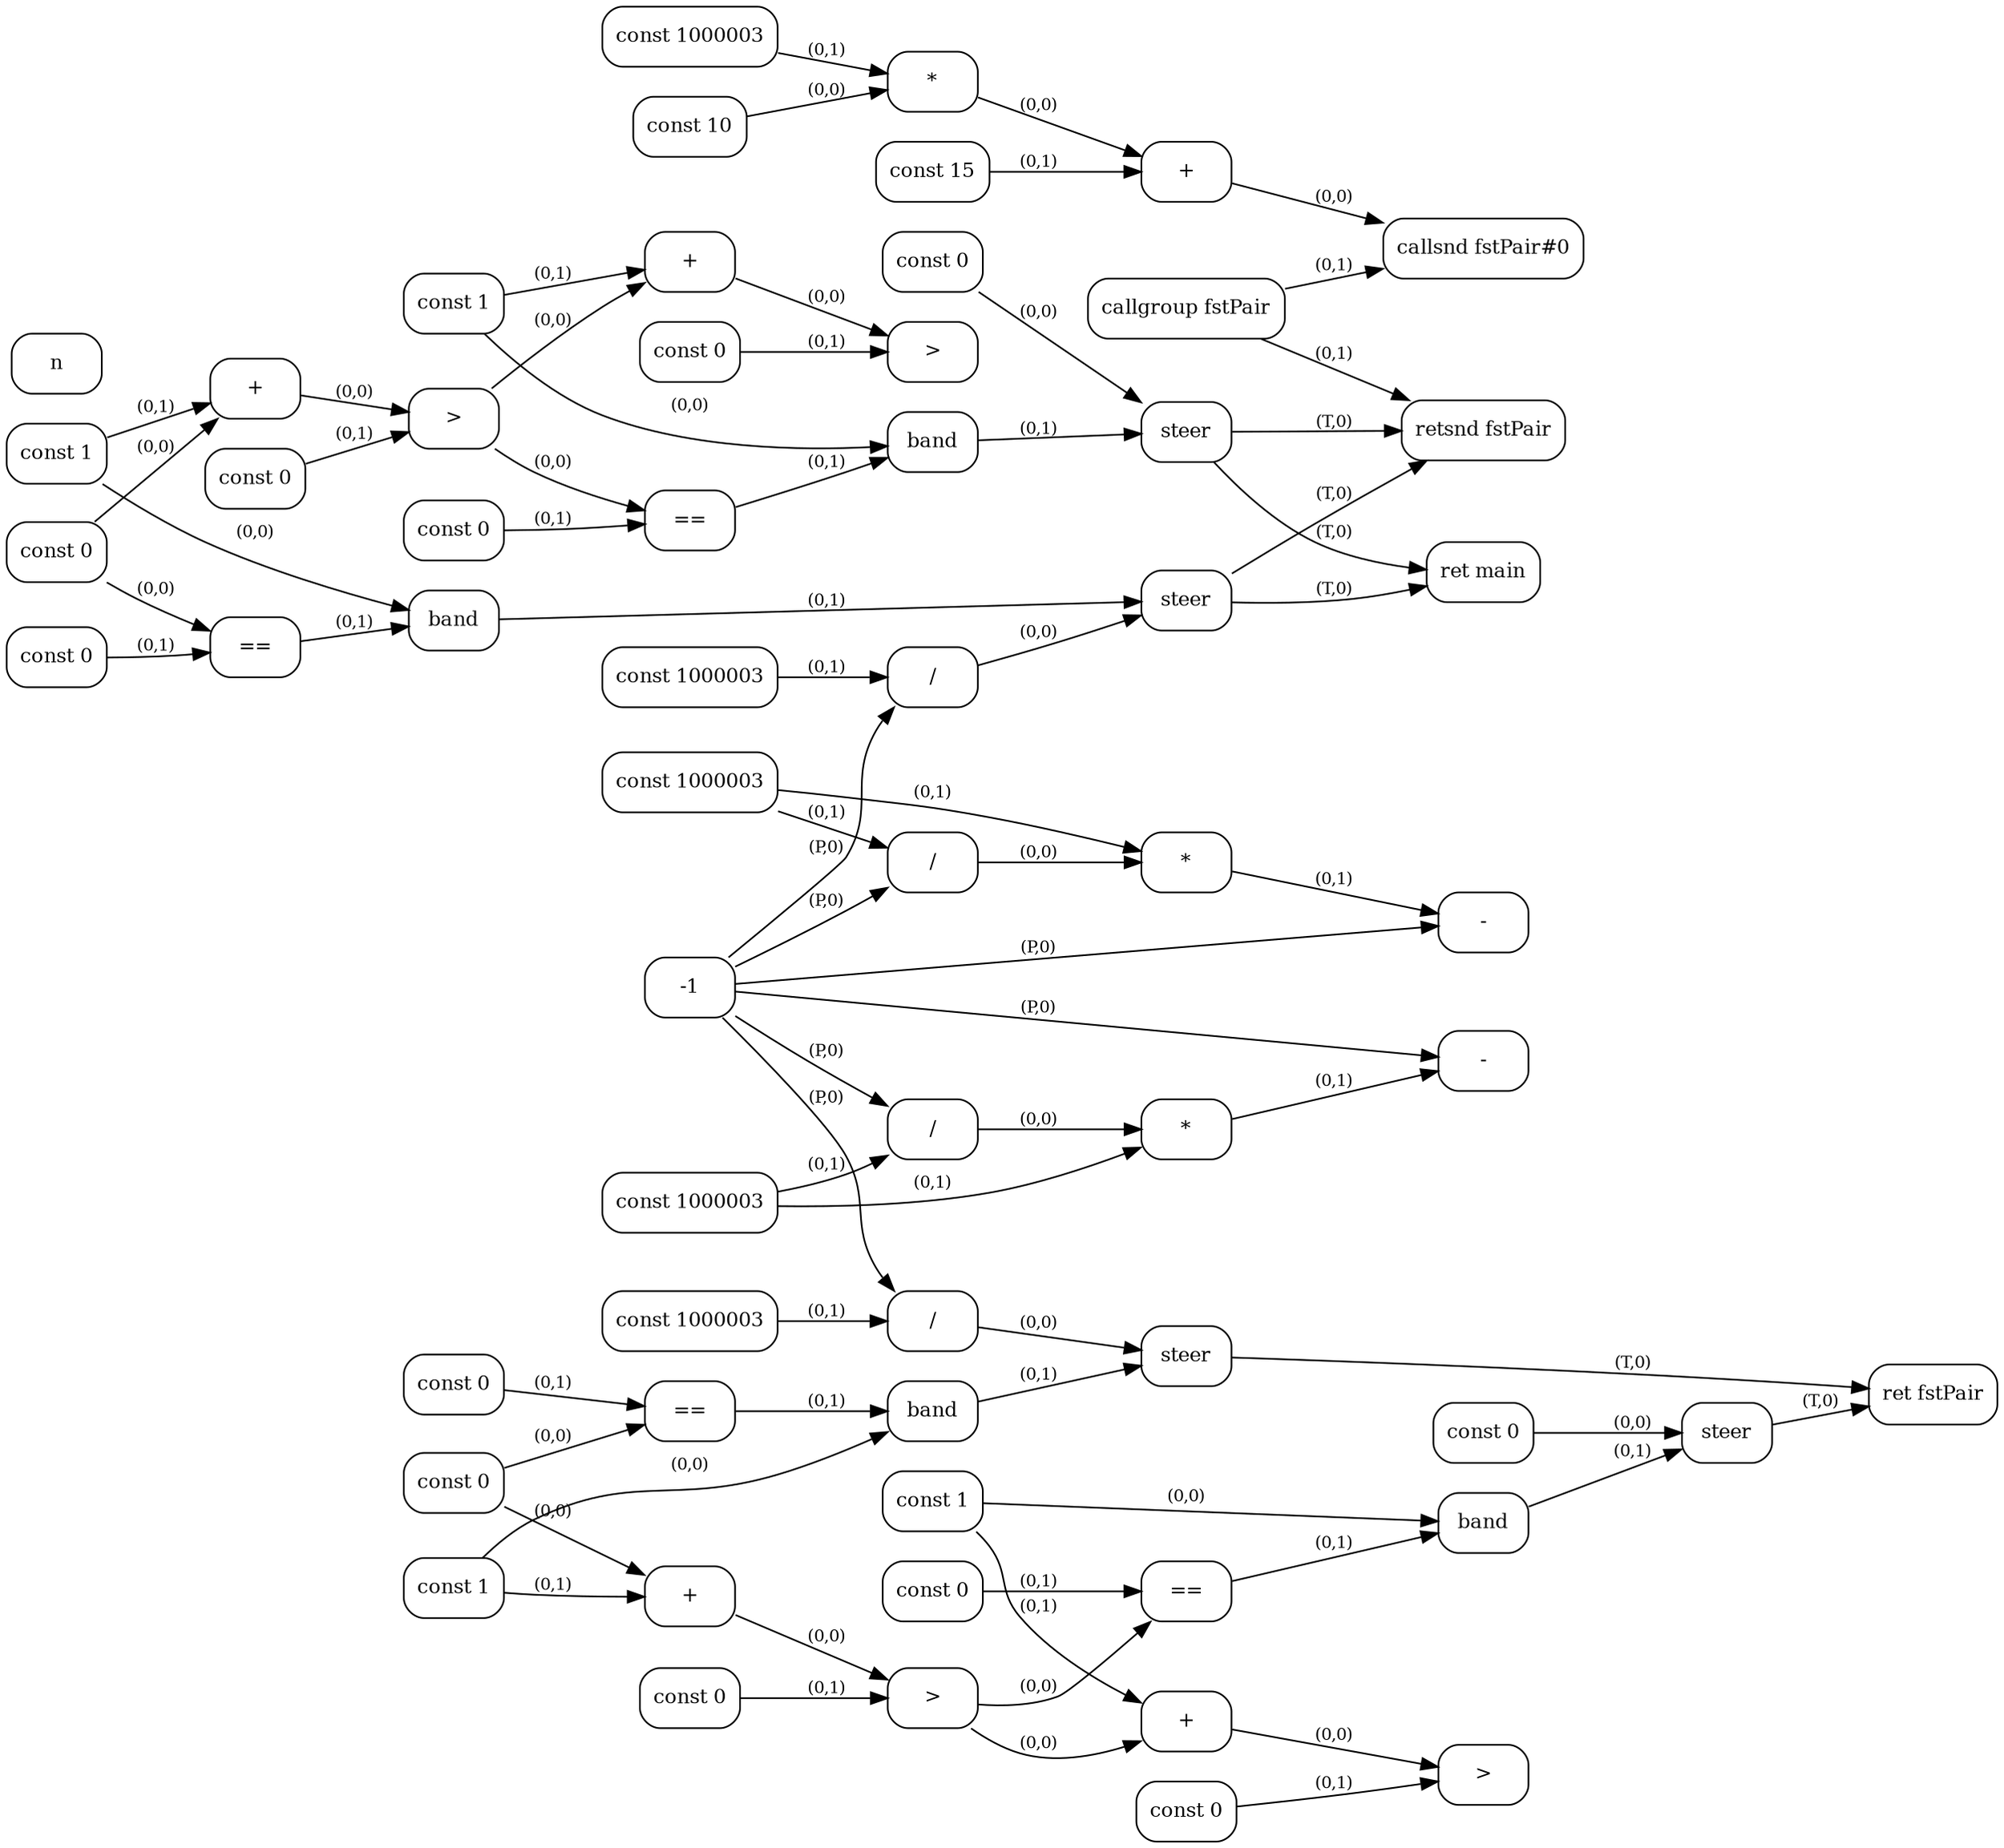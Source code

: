 digraph G {
  rankdir=LR;
  node [shape=box, style=rounded, fontsize=12];
  n0 [label="const 10"];
  n1 [label="const 15"];
  n2 [label="const 1000003"];
  n3 [label="*"];
  n4 [label="+"];
  n5 [label="callgroup fstPair"];
  n6 [label="callsnd fstPair#0"];
  n7 [label="retsnd fstPair"];
  n8 [label="const 0"];
  n9 [label="const 1000003"];
  n10 [label="/"];
  n11 [label="const 1000003"];
  n12 [label="/"];
  n13 [label="*"];
  n14 [label="-"];
  n15 [label="const 1"];
  n16 [label="const 0"];
  n17 [label="=="];
  n18 [label="band"];
  n19 [label="steer"];
  n20 [label="+"];
  n21 [label="const 0"];
  n22 [label=">"];
  n23 [label="const 1"];
  n24 [label="const 0"];
  n25 [label="=="];
  n26 [label="band"];
  n27 [label="const 0"];
  n28 [label="steer"];
  n29 [label="+"];
  n30 [label="const 0"];
  n31 [label=">"];
  n32 [label="ret main"];
  n33 [label="const 0"];
  n34 [label="const 1000003"];
  n35 [label="/"];
  n36 [label="const 1000003"];
  n37 [label="/"];
  n38 [label="*"];
  n39 [label="-"];
  n40 [label="const 1"];
  n41 [label="const 0"];
  n42 [label="=="];
  n43 [label="band"];
  n44 [label="steer"];
  n45 [label="+"];
  n46 [label="const 0"];
  n47 [label=">"];
  n48 [label="const 1"];
  n49 [label="const 0"];
  n50 [label="=="];
  n51 [label="band"];
  n52 [label="const 0"];
  n53 [label="steer"];
  n54 [label="+"];
  n55 [label="const 0"];
  n56 [label=">"];
  n57 [label="ret fstPair"];
  n0 -> n3 [label="(0,0)", fontsize=10];
  n2 -> n3 [label="(0,1)", fontsize=10];
  n3 -> n4 [label="(0,0)", fontsize=10];
  n1 -> n4 [label="(0,1)", fontsize=10];
  n4 -> n6 [label="(0,0)", fontsize=10];
  n5 -> n6 [label="(0,1)", fontsize=10];
  n19 -> n7 [label="(T,0)", fontsize=10];
  n28 -> n7 [label="(T,0)", fontsize=10];
  n5 -> n7 [label="(0,1)", fontsize=10];
  n-1 -> n10 [label="(P,0)", fontsize=10];
  n9 -> n10 [label="(0,1)", fontsize=10];
  n-1 -> n12 [label="(P,0)", fontsize=10];
  n11 -> n12 [label="(0,1)", fontsize=10];
  n12 -> n13 [label="(0,0)", fontsize=10];
  n11 -> n13 [label="(0,1)", fontsize=10];
  n-1 -> n14 [label="(P,0)", fontsize=10];
  n13 -> n14 [label="(0,1)", fontsize=10];
  n8 -> n17 [label="(0,0)", fontsize=10];
  n16 -> n17 [label="(0,1)", fontsize=10];
  n15 -> n18 [label="(0,0)", fontsize=10];
  n17 -> n18 [label="(0,1)", fontsize=10];
  n10 -> n19 [label="(0,0)", fontsize=10];
  n18 -> n19 [label="(0,1)", fontsize=10];
  n8 -> n20 [label="(0,0)", fontsize=10];
  n15 -> n20 [label="(0,1)", fontsize=10];
  n20 -> n22 [label="(0,0)", fontsize=10];
  n21 -> n22 [label="(0,1)", fontsize=10];
  n22 -> n25 [label="(0,0)", fontsize=10];
  n24 -> n25 [label="(0,1)", fontsize=10];
  n23 -> n26 [label="(0,0)", fontsize=10];
  n25 -> n26 [label="(0,1)", fontsize=10];
  n27 -> n28 [label="(0,0)", fontsize=10];
  n26 -> n28 [label="(0,1)", fontsize=10];
  n22 -> n29 [label="(0,0)", fontsize=10];
  n23 -> n29 [label="(0,1)", fontsize=10];
  n29 -> n31 [label="(0,0)", fontsize=10];
  n30 -> n31 [label="(0,1)", fontsize=10];
  n19 -> n32 [label="(T,0)", fontsize=10];
  n28 -> n32 [label="(T,0)", fontsize=10];
  n-1 -> n35 [label="(P,0)", fontsize=10];
  n34 -> n35 [label="(0,1)", fontsize=10];
  n-1 -> n37 [label="(P,0)", fontsize=10];
  n36 -> n37 [label="(0,1)", fontsize=10];
  n37 -> n38 [label="(0,0)", fontsize=10];
  n36 -> n38 [label="(0,1)", fontsize=10];
  n-1 -> n39 [label="(P,0)", fontsize=10];
  n38 -> n39 [label="(0,1)", fontsize=10];
  n33 -> n42 [label="(0,0)", fontsize=10];
  n41 -> n42 [label="(0,1)", fontsize=10];
  n40 -> n43 [label="(0,0)", fontsize=10];
  n42 -> n43 [label="(0,1)", fontsize=10];
  n35 -> n44 [label="(0,0)", fontsize=10];
  n43 -> n44 [label="(0,1)", fontsize=10];
  n33 -> n45 [label="(0,0)", fontsize=10];
  n40 -> n45 [label="(0,1)", fontsize=10];
  n45 -> n47 [label="(0,0)", fontsize=10];
  n46 -> n47 [label="(0,1)", fontsize=10];
  n47 -> n50 [label="(0,0)", fontsize=10];
  n49 -> n50 [label="(0,1)", fontsize=10];
  n48 -> n51 [label="(0,0)", fontsize=10];
  n50 -> n51 [label="(0,1)", fontsize=10];
  n52 -> n53 [label="(0,0)", fontsize=10];
  n51 -> n53 [label="(0,1)", fontsize=10];
  n47 -> n54 [label="(0,0)", fontsize=10];
  n48 -> n54 [label="(0,1)", fontsize=10];
  n54 -> n56 [label="(0,0)", fontsize=10];
  n55 -> n56 [label="(0,1)", fontsize=10];
  n44 -> n57 [label="(T,0)", fontsize=10];
  n53 -> n57 [label="(T,0)", fontsize=10];
}
